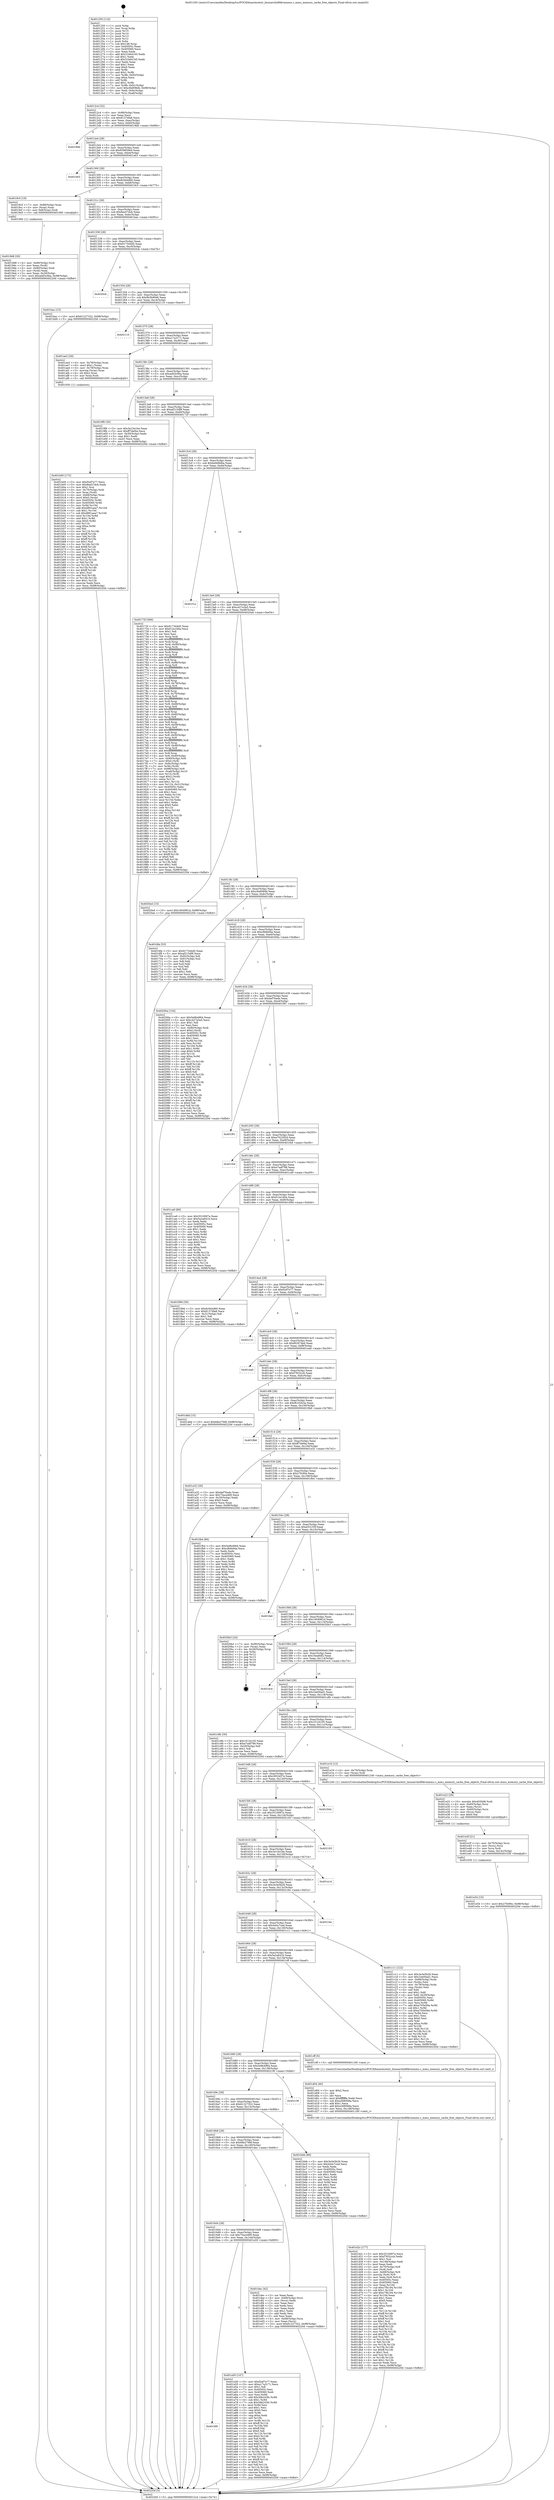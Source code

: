 digraph "0x401250" {
  label = "0x401250 (/mnt/c/Users/mathe/Desktop/tcc/POCII/binaries/extr_linuxarchx86kvmmmu.c_mmu_memory_cache_free_objects_Final-ollvm.out::main(0))"
  labelloc = "t"
  node[shape=record]

  Entry [label="",width=0.3,height=0.3,shape=circle,fillcolor=black,style=filled]
  "0x4012c4" [label="{
     0x4012c4 [32]\l
     | [instrs]\l
     &nbsp;&nbsp;0x4012c4 \<+6\>: mov -0x98(%rbp),%eax\l
     &nbsp;&nbsp;0x4012ca \<+2\>: mov %eax,%ecx\l
     &nbsp;&nbsp;0x4012cc \<+6\>: sub $0x81374fa8,%ecx\l
     &nbsp;&nbsp;0x4012d2 \<+6\>: mov %eax,-0xac(%rbp)\l
     &nbsp;&nbsp;0x4012d8 \<+6\>: mov %ecx,-0xb0(%rbp)\l
     &nbsp;&nbsp;0x4012de \<+6\>: je 00000000004018bb \<main+0x66b\>\l
  }"]
  "0x4018bb" [label="{
     0x4018bb\l
  }", style=dashed]
  "0x4012e4" [label="{
     0x4012e4 [28]\l
     | [instrs]\l
     &nbsp;&nbsp;0x4012e4 \<+5\>: jmp 00000000004012e9 \<main+0x99\>\l
     &nbsp;&nbsp;0x4012e9 \<+6\>: mov -0xac(%rbp),%eax\l
     &nbsp;&nbsp;0x4012ef \<+5\>: sub $0x839659e9,%eax\l
     &nbsp;&nbsp;0x4012f4 \<+6\>: mov %eax,-0xb4(%rbp)\l
     &nbsp;&nbsp;0x4012fa \<+6\>: je 0000000000401e63 \<main+0xc13\>\l
  }"]
  Exit [label="",width=0.3,height=0.3,shape=circle,fillcolor=black,style=filled,peripheries=2]
  "0x401e63" [label="{
     0x401e63\l
  }", style=dashed]
  "0x401300" [label="{
     0x401300 [28]\l
     | [instrs]\l
     &nbsp;&nbsp;0x401300 \<+5\>: jmp 0000000000401305 \<main+0xb5\>\l
     &nbsp;&nbsp;0x401305 \<+6\>: mov -0xac(%rbp),%eax\l
     &nbsp;&nbsp;0x40130b \<+5\>: sub $0x8c944d60,%eax\l
     &nbsp;&nbsp;0x401310 \<+6\>: mov %eax,-0xb8(%rbp)\l
     &nbsp;&nbsp;0x401316 \<+6\>: je 00000000004019c5 \<main+0x775\>\l
  }"]
  "0x401e54" [label="{
     0x401e54 [15]\l
     | [instrs]\l
     &nbsp;&nbsp;0x401e54 \<+10\>: movl $0x27fc90e,-0x98(%rbp)\l
     &nbsp;&nbsp;0x401e5e \<+5\>: jmp 000000000040220d \<main+0xfbd\>\l
  }"]
  "0x4019c5" [label="{
     0x4019c5 [19]\l
     | [instrs]\l
     &nbsp;&nbsp;0x4019c5 \<+7\>: mov -0x88(%rbp),%rax\l
     &nbsp;&nbsp;0x4019cc \<+3\>: mov (%rax),%rax\l
     &nbsp;&nbsp;0x4019cf \<+4\>: mov 0x8(%rax),%rdi\l
     &nbsp;&nbsp;0x4019d3 \<+5\>: call 0000000000401060 \<atoi@plt\>\l
     | [calls]\l
     &nbsp;&nbsp;0x401060 \{1\} (unknown)\l
  }"]
  "0x40131c" [label="{
     0x40131c [28]\l
     | [instrs]\l
     &nbsp;&nbsp;0x40131c \<+5\>: jmp 0000000000401321 \<main+0xd1\>\l
     &nbsp;&nbsp;0x401321 \<+6\>: mov -0xac(%rbp),%eax\l
     &nbsp;&nbsp;0x401327 \<+5\>: sub $0x8ea57dcb,%eax\l
     &nbsp;&nbsp;0x40132c \<+6\>: mov %eax,-0xbc(%rbp)\l
     &nbsp;&nbsp;0x401332 \<+6\>: je 0000000000401bac \<main+0x95c\>\l
  }"]
  "0x401e3f" [label="{
     0x401e3f [21]\l
     | [instrs]\l
     &nbsp;&nbsp;0x401e3f \<+4\>: mov -0x70(%rbp),%rcx\l
     &nbsp;&nbsp;0x401e43 \<+3\>: mov (%rcx),%rcx\l
     &nbsp;&nbsp;0x401e46 \<+3\>: mov %rcx,%rdi\l
     &nbsp;&nbsp;0x401e49 \<+6\>: mov %eax,-0x14c(%rbp)\l
     &nbsp;&nbsp;0x401e4f \<+5\>: call 0000000000401030 \<free@plt\>\l
     | [calls]\l
     &nbsp;&nbsp;0x401030 \{1\} (unknown)\l
  }"]
  "0x401bac" [label="{
     0x401bac [15]\l
     | [instrs]\l
     &nbsp;&nbsp;0x401bac \<+10\>: movl $0x61227322,-0x98(%rbp)\l
     &nbsp;&nbsp;0x401bb6 \<+5\>: jmp 000000000040220d \<main+0xfbd\>\l
  }"]
  "0x401338" [label="{
     0x401338 [28]\l
     | [instrs]\l
     &nbsp;&nbsp;0x401338 \<+5\>: jmp 000000000040133d \<main+0xed\>\l
     &nbsp;&nbsp;0x40133d \<+6\>: mov -0xac(%rbp),%eax\l
     &nbsp;&nbsp;0x401343 \<+5\>: sub $0x917344d5,%eax\l
     &nbsp;&nbsp;0x401348 \<+6\>: mov %eax,-0xc0(%rbp)\l
     &nbsp;&nbsp;0x40134e \<+6\>: je 00000000004020cb \<main+0xe7b\>\l
  }"]
  "0x401e22" [label="{
     0x401e22 [29]\l
     | [instrs]\l
     &nbsp;&nbsp;0x401e22 \<+10\>: movabs $0x4030d6,%rdi\l
     &nbsp;&nbsp;0x401e2c \<+4\>: mov -0x60(%rbp),%rcx\l
     &nbsp;&nbsp;0x401e30 \<+2\>: mov %eax,(%rcx)\l
     &nbsp;&nbsp;0x401e32 \<+4\>: mov -0x60(%rbp),%rcx\l
     &nbsp;&nbsp;0x401e36 \<+2\>: mov (%rcx),%esi\l
     &nbsp;&nbsp;0x401e38 \<+2\>: mov $0x0,%al\l
     &nbsp;&nbsp;0x401e3a \<+5\>: call 0000000000401040 \<printf@plt\>\l
     | [calls]\l
     &nbsp;&nbsp;0x401040 \{1\} (unknown)\l
  }"]
  "0x4020cb" [label="{
     0x4020cb\l
  }", style=dashed]
  "0x401354" [label="{
     0x401354 [28]\l
     | [instrs]\l
     &nbsp;&nbsp;0x401354 \<+5\>: jmp 0000000000401359 \<main+0x109\>\l
     &nbsp;&nbsp;0x401359 \<+6\>: mov -0xac(%rbp),%eax\l
     &nbsp;&nbsp;0x40135f \<+5\>: sub $0x9b3b90e6,%eax\l
     &nbsp;&nbsp;0x401364 \<+6\>: mov %eax,-0xc4(%rbp)\l
     &nbsp;&nbsp;0x40136a \<+6\>: je 0000000000402110 \<main+0xec0\>\l
  }"]
  "0x401d2c" [label="{
     0x401d2c [177]\l
     | [instrs]\l
     &nbsp;&nbsp;0x401d2c \<+5\>: mov $0x3510087a,%ecx\l
     &nbsp;&nbsp;0x401d31 \<+5\>: mov $0xf7832ccb,%edx\l
     &nbsp;&nbsp;0x401d36 \<+3\>: mov $0x1,%sil\l
     &nbsp;&nbsp;0x401d39 \<+6\>: mov -0x148(%rbp),%edi\l
     &nbsp;&nbsp;0x401d3f \<+3\>: imul %eax,%edi\l
     &nbsp;&nbsp;0x401d42 \<+4\>: mov -0x70(%rbp),%r8\l
     &nbsp;&nbsp;0x401d46 \<+3\>: mov (%r8),%r8\l
     &nbsp;&nbsp;0x401d49 \<+4\>: mov -0x68(%rbp),%r9\l
     &nbsp;&nbsp;0x401d4d \<+3\>: movslq (%r9),%r9\l
     &nbsp;&nbsp;0x401d50 \<+4\>: mov %edi,(%r8,%r9,4)\l
     &nbsp;&nbsp;0x401d54 \<+7\>: mov 0x40505c,%eax\l
     &nbsp;&nbsp;0x401d5b \<+7\>: mov 0x405060,%edi\l
     &nbsp;&nbsp;0x401d62 \<+3\>: mov %eax,%r10d\l
     &nbsp;&nbsp;0x401d65 \<+7\>: sub $0xc7fb194,%r10d\l
     &nbsp;&nbsp;0x401d6c \<+4\>: sub $0x1,%r10d\l
     &nbsp;&nbsp;0x401d70 \<+7\>: add $0xc7fb194,%r10d\l
     &nbsp;&nbsp;0x401d77 \<+4\>: imul %r10d,%eax\l
     &nbsp;&nbsp;0x401d7b \<+3\>: and $0x1,%eax\l
     &nbsp;&nbsp;0x401d7e \<+3\>: cmp $0x0,%eax\l
     &nbsp;&nbsp;0x401d81 \<+4\>: sete %r11b\l
     &nbsp;&nbsp;0x401d85 \<+3\>: cmp $0xa,%edi\l
     &nbsp;&nbsp;0x401d88 \<+3\>: setl %bl\l
     &nbsp;&nbsp;0x401d8b \<+3\>: mov %r11b,%r14b\l
     &nbsp;&nbsp;0x401d8e \<+4\>: xor $0xff,%r14b\l
     &nbsp;&nbsp;0x401d92 \<+3\>: mov %bl,%r15b\l
     &nbsp;&nbsp;0x401d95 \<+4\>: xor $0xff,%r15b\l
     &nbsp;&nbsp;0x401d99 \<+4\>: xor $0x1,%sil\l
     &nbsp;&nbsp;0x401d9d \<+3\>: mov %r14b,%r12b\l
     &nbsp;&nbsp;0x401da0 \<+4\>: and $0xff,%r12b\l
     &nbsp;&nbsp;0x401da4 \<+3\>: and %sil,%r11b\l
     &nbsp;&nbsp;0x401da7 \<+3\>: mov %r15b,%r13b\l
     &nbsp;&nbsp;0x401daa \<+4\>: and $0xff,%r13b\l
     &nbsp;&nbsp;0x401dae \<+3\>: and %sil,%bl\l
     &nbsp;&nbsp;0x401db1 \<+3\>: or %r11b,%r12b\l
     &nbsp;&nbsp;0x401db4 \<+3\>: or %bl,%r13b\l
     &nbsp;&nbsp;0x401db7 \<+3\>: xor %r13b,%r12b\l
     &nbsp;&nbsp;0x401dba \<+3\>: or %r15b,%r14b\l
     &nbsp;&nbsp;0x401dbd \<+4\>: xor $0xff,%r14b\l
     &nbsp;&nbsp;0x401dc1 \<+4\>: or $0x1,%sil\l
     &nbsp;&nbsp;0x401dc5 \<+3\>: and %sil,%r14b\l
     &nbsp;&nbsp;0x401dc8 \<+3\>: or %r14b,%r12b\l
     &nbsp;&nbsp;0x401dcb \<+4\>: test $0x1,%r12b\l
     &nbsp;&nbsp;0x401dcf \<+3\>: cmovne %edx,%ecx\l
     &nbsp;&nbsp;0x401dd2 \<+6\>: mov %ecx,-0x98(%rbp)\l
     &nbsp;&nbsp;0x401dd8 \<+5\>: jmp 000000000040220d \<main+0xfbd\>\l
  }"]
  "0x402110" [label="{
     0x402110\l
  }", style=dashed]
  "0x401370" [label="{
     0x401370 [28]\l
     | [instrs]\l
     &nbsp;&nbsp;0x401370 \<+5\>: jmp 0000000000401375 \<main+0x125\>\l
     &nbsp;&nbsp;0x401375 \<+6\>: mov -0xac(%rbp),%eax\l
     &nbsp;&nbsp;0x40137b \<+5\>: sub $0xa17a3171,%eax\l
     &nbsp;&nbsp;0x401380 \<+6\>: mov %eax,-0xc8(%rbp)\l
     &nbsp;&nbsp;0x401386 \<+6\>: je 0000000000401ae3 \<main+0x893\>\l
  }"]
  "0x401d04" [label="{
     0x401d04 [40]\l
     | [instrs]\l
     &nbsp;&nbsp;0x401d04 \<+5\>: mov $0x2,%ecx\l
     &nbsp;&nbsp;0x401d09 \<+1\>: cltd\l
     &nbsp;&nbsp;0x401d0a \<+2\>: idiv %ecx\l
     &nbsp;&nbsp;0x401d0c \<+6\>: imul $0xfffffffe,%edx,%ecx\l
     &nbsp;&nbsp;0x401d12 \<+6\>: sub $0xa368568a,%ecx\l
     &nbsp;&nbsp;0x401d18 \<+3\>: add $0x1,%ecx\l
     &nbsp;&nbsp;0x401d1b \<+6\>: add $0xa368568a,%ecx\l
     &nbsp;&nbsp;0x401d21 \<+6\>: mov %ecx,-0x148(%rbp)\l
     &nbsp;&nbsp;0x401d27 \<+5\>: call 0000000000401160 \<next_i\>\l
     | [calls]\l
     &nbsp;&nbsp;0x401160 \{1\} (/mnt/c/Users/mathe/Desktop/tcc/POCII/binaries/extr_linuxarchx86kvmmmu.c_mmu_memory_cache_free_objects_Final-ollvm.out::next_i)\l
  }"]
  "0x401ae3" [label="{
     0x401ae3 [29]\l
     | [instrs]\l
     &nbsp;&nbsp;0x401ae3 \<+4\>: mov -0x78(%rbp),%rax\l
     &nbsp;&nbsp;0x401ae7 \<+6\>: movl $0x1,(%rax)\l
     &nbsp;&nbsp;0x401aed \<+4\>: mov -0x78(%rbp),%rax\l
     &nbsp;&nbsp;0x401af1 \<+3\>: movslq (%rax),%rax\l
     &nbsp;&nbsp;0x401af4 \<+4\>: shl $0x2,%rax\l
     &nbsp;&nbsp;0x401af8 \<+3\>: mov %rax,%rdi\l
     &nbsp;&nbsp;0x401afb \<+5\>: call 0000000000401050 \<malloc@plt\>\l
     | [calls]\l
     &nbsp;&nbsp;0x401050 \{1\} (unknown)\l
  }"]
  "0x40138c" [label="{
     0x40138c [28]\l
     | [instrs]\l
     &nbsp;&nbsp;0x40138c \<+5\>: jmp 0000000000401391 \<main+0x141\>\l
     &nbsp;&nbsp;0x401391 \<+6\>: mov -0xac(%rbp),%eax\l
     &nbsp;&nbsp;0x401397 \<+5\>: sub $0xadd3c0ba,%eax\l
     &nbsp;&nbsp;0x40139c \<+6\>: mov %eax,-0xcc(%rbp)\l
     &nbsp;&nbsp;0x4013a2 \<+6\>: je 00000000004019f6 \<main+0x7a6\>\l
  }"]
  "0x401b00" [label="{
     0x401b00 [172]\l
     | [instrs]\l
     &nbsp;&nbsp;0x401b00 \<+5\>: mov $0xf2ef7e77,%ecx\l
     &nbsp;&nbsp;0x401b05 \<+5\>: mov $0x8ea57dcb,%edx\l
     &nbsp;&nbsp;0x401b0a \<+3\>: mov $0x1,%sil\l
     &nbsp;&nbsp;0x401b0d \<+4\>: mov -0x70(%rbp),%rdi\l
     &nbsp;&nbsp;0x401b11 \<+3\>: mov %rax,(%rdi)\l
     &nbsp;&nbsp;0x401b14 \<+4\>: mov -0x68(%rbp),%rax\l
     &nbsp;&nbsp;0x401b18 \<+6\>: movl $0x0,(%rax)\l
     &nbsp;&nbsp;0x401b1e \<+8\>: mov 0x40505c,%r8d\l
     &nbsp;&nbsp;0x401b26 \<+8\>: mov 0x405060,%r9d\l
     &nbsp;&nbsp;0x401b2e \<+3\>: mov %r8d,%r10d\l
     &nbsp;&nbsp;0x401b31 \<+7\>: add $0xd891aea7,%r10d\l
     &nbsp;&nbsp;0x401b38 \<+4\>: sub $0x1,%r10d\l
     &nbsp;&nbsp;0x401b3c \<+7\>: sub $0xd891aea7,%r10d\l
     &nbsp;&nbsp;0x401b43 \<+4\>: imul %r10d,%r8d\l
     &nbsp;&nbsp;0x401b47 \<+4\>: and $0x1,%r8d\l
     &nbsp;&nbsp;0x401b4b \<+4\>: cmp $0x0,%r8d\l
     &nbsp;&nbsp;0x401b4f \<+4\>: sete %r11b\l
     &nbsp;&nbsp;0x401b53 \<+4\>: cmp $0xa,%r9d\l
     &nbsp;&nbsp;0x401b57 \<+3\>: setl %bl\l
     &nbsp;&nbsp;0x401b5a \<+3\>: mov %r11b,%r14b\l
     &nbsp;&nbsp;0x401b5d \<+4\>: xor $0xff,%r14b\l
     &nbsp;&nbsp;0x401b61 \<+3\>: mov %bl,%r15b\l
     &nbsp;&nbsp;0x401b64 \<+4\>: xor $0xff,%r15b\l
     &nbsp;&nbsp;0x401b68 \<+4\>: xor $0x1,%sil\l
     &nbsp;&nbsp;0x401b6c \<+3\>: mov %r14b,%r12b\l
     &nbsp;&nbsp;0x401b6f \<+4\>: and $0xff,%r12b\l
     &nbsp;&nbsp;0x401b73 \<+3\>: and %sil,%r11b\l
     &nbsp;&nbsp;0x401b76 \<+3\>: mov %r15b,%r13b\l
     &nbsp;&nbsp;0x401b79 \<+4\>: and $0xff,%r13b\l
     &nbsp;&nbsp;0x401b7d \<+3\>: and %sil,%bl\l
     &nbsp;&nbsp;0x401b80 \<+3\>: or %r11b,%r12b\l
     &nbsp;&nbsp;0x401b83 \<+3\>: or %bl,%r13b\l
     &nbsp;&nbsp;0x401b86 \<+3\>: xor %r13b,%r12b\l
     &nbsp;&nbsp;0x401b89 \<+3\>: or %r15b,%r14b\l
     &nbsp;&nbsp;0x401b8c \<+4\>: xor $0xff,%r14b\l
     &nbsp;&nbsp;0x401b90 \<+4\>: or $0x1,%sil\l
     &nbsp;&nbsp;0x401b94 \<+3\>: and %sil,%r14b\l
     &nbsp;&nbsp;0x401b97 \<+3\>: or %r14b,%r12b\l
     &nbsp;&nbsp;0x401b9a \<+4\>: test $0x1,%r12b\l
     &nbsp;&nbsp;0x401b9e \<+3\>: cmovne %edx,%ecx\l
     &nbsp;&nbsp;0x401ba1 \<+6\>: mov %ecx,-0x98(%rbp)\l
     &nbsp;&nbsp;0x401ba7 \<+5\>: jmp 000000000040220d \<main+0xfbd\>\l
  }"]
  "0x4019f6" [label="{
     0x4019f6 [30]\l
     | [instrs]\l
     &nbsp;&nbsp;0x4019f6 \<+5\>: mov $0x3e15e1be,%eax\l
     &nbsp;&nbsp;0x4019fb \<+5\>: mov $0xff7def4a,%ecx\l
     &nbsp;&nbsp;0x401a00 \<+3\>: mov -0x30(%rbp),%edx\l
     &nbsp;&nbsp;0x401a03 \<+3\>: cmp $0x1,%edx\l
     &nbsp;&nbsp;0x401a06 \<+3\>: cmovl %ecx,%eax\l
     &nbsp;&nbsp;0x401a09 \<+6\>: mov %eax,-0x98(%rbp)\l
     &nbsp;&nbsp;0x401a0f \<+5\>: jmp 000000000040220d \<main+0xfbd\>\l
  }"]
  "0x4013a8" [label="{
     0x4013a8 [28]\l
     | [instrs]\l
     &nbsp;&nbsp;0x4013a8 \<+5\>: jmp 00000000004013ad \<main+0x15d\>\l
     &nbsp;&nbsp;0x4013ad \<+6\>: mov -0xac(%rbp),%eax\l
     &nbsp;&nbsp;0x4013b3 \<+5\>: sub $0xaf215df9,%eax\l
     &nbsp;&nbsp;0x4013b8 \<+6\>: mov %eax,-0xd0(%rbp)\l
     &nbsp;&nbsp;0x4013be \<+6\>: je 000000000040172f \<main+0x4df\>\l
  }"]
  "0x4016f0" [label="{
     0x4016f0\l
  }", style=dashed]
  "0x40172f" [label="{
     0x40172f [366]\l
     | [instrs]\l
     &nbsp;&nbsp;0x40172f \<+5\>: mov $0x917344d5,%eax\l
     &nbsp;&nbsp;0x401734 \<+5\>: mov $0xf12e160a,%ecx\l
     &nbsp;&nbsp;0x401739 \<+2\>: mov $0x1,%dl\l
     &nbsp;&nbsp;0x40173b \<+2\>: xor %esi,%esi\l
     &nbsp;&nbsp;0x40173d \<+3\>: mov %rsp,%rdi\l
     &nbsp;&nbsp;0x401740 \<+4\>: add $0xfffffffffffffff0,%rdi\l
     &nbsp;&nbsp;0x401744 \<+3\>: mov %rdi,%rsp\l
     &nbsp;&nbsp;0x401747 \<+7\>: mov %rdi,-0x90(%rbp)\l
     &nbsp;&nbsp;0x40174e \<+3\>: mov %rsp,%rdi\l
     &nbsp;&nbsp;0x401751 \<+4\>: add $0xfffffffffffffff0,%rdi\l
     &nbsp;&nbsp;0x401755 \<+3\>: mov %rdi,%rsp\l
     &nbsp;&nbsp;0x401758 \<+3\>: mov %rsp,%r8\l
     &nbsp;&nbsp;0x40175b \<+4\>: add $0xfffffffffffffff0,%r8\l
     &nbsp;&nbsp;0x40175f \<+3\>: mov %r8,%rsp\l
     &nbsp;&nbsp;0x401762 \<+7\>: mov %r8,-0x88(%rbp)\l
     &nbsp;&nbsp;0x401769 \<+3\>: mov %rsp,%r8\l
     &nbsp;&nbsp;0x40176c \<+4\>: add $0xfffffffffffffff0,%r8\l
     &nbsp;&nbsp;0x401770 \<+3\>: mov %r8,%rsp\l
     &nbsp;&nbsp;0x401773 \<+4\>: mov %r8,-0x80(%rbp)\l
     &nbsp;&nbsp;0x401777 \<+3\>: mov %rsp,%r8\l
     &nbsp;&nbsp;0x40177a \<+4\>: add $0xfffffffffffffff0,%r8\l
     &nbsp;&nbsp;0x40177e \<+3\>: mov %r8,%rsp\l
     &nbsp;&nbsp;0x401781 \<+4\>: mov %r8,-0x78(%rbp)\l
     &nbsp;&nbsp;0x401785 \<+3\>: mov %rsp,%r8\l
     &nbsp;&nbsp;0x401788 \<+4\>: add $0xfffffffffffffff0,%r8\l
     &nbsp;&nbsp;0x40178c \<+3\>: mov %r8,%rsp\l
     &nbsp;&nbsp;0x40178f \<+4\>: mov %r8,-0x70(%rbp)\l
     &nbsp;&nbsp;0x401793 \<+3\>: mov %rsp,%r8\l
     &nbsp;&nbsp;0x401796 \<+4\>: add $0xfffffffffffffff0,%r8\l
     &nbsp;&nbsp;0x40179a \<+3\>: mov %r8,%rsp\l
     &nbsp;&nbsp;0x40179d \<+4\>: mov %r8,-0x68(%rbp)\l
     &nbsp;&nbsp;0x4017a1 \<+3\>: mov %rsp,%r8\l
     &nbsp;&nbsp;0x4017a4 \<+4\>: add $0xfffffffffffffff0,%r8\l
     &nbsp;&nbsp;0x4017a8 \<+3\>: mov %r8,%rsp\l
     &nbsp;&nbsp;0x4017ab \<+4\>: mov %r8,-0x60(%rbp)\l
     &nbsp;&nbsp;0x4017af \<+3\>: mov %rsp,%r8\l
     &nbsp;&nbsp;0x4017b2 \<+4\>: add $0xfffffffffffffff0,%r8\l
     &nbsp;&nbsp;0x4017b6 \<+3\>: mov %r8,%rsp\l
     &nbsp;&nbsp;0x4017b9 \<+4\>: mov %r8,-0x58(%rbp)\l
     &nbsp;&nbsp;0x4017bd \<+3\>: mov %rsp,%r8\l
     &nbsp;&nbsp;0x4017c0 \<+4\>: add $0xfffffffffffffff0,%r8\l
     &nbsp;&nbsp;0x4017c4 \<+3\>: mov %r8,%rsp\l
     &nbsp;&nbsp;0x4017c7 \<+4\>: mov %r8,-0x50(%rbp)\l
     &nbsp;&nbsp;0x4017cb \<+3\>: mov %rsp,%r8\l
     &nbsp;&nbsp;0x4017ce \<+4\>: add $0xfffffffffffffff0,%r8\l
     &nbsp;&nbsp;0x4017d2 \<+3\>: mov %r8,%rsp\l
     &nbsp;&nbsp;0x4017d5 \<+4\>: mov %r8,-0x48(%rbp)\l
     &nbsp;&nbsp;0x4017d9 \<+3\>: mov %rsp,%r8\l
     &nbsp;&nbsp;0x4017dc \<+4\>: add $0xfffffffffffffff0,%r8\l
     &nbsp;&nbsp;0x4017e0 \<+3\>: mov %r8,%rsp\l
     &nbsp;&nbsp;0x4017e3 \<+4\>: mov %r8,-0x40(%rbp)\l
     &nbsp;&nbsp;0x4017e7 \<+7\>: mov -0x90(%rbp),%r8\l
     &nbsp;&nbsp;0x4017ee \<+7\>: movl $0x0,(%r8)\l
     &nbsp;&nbsp;0x4017f5 \<+7\>: mov -0x9c(%rbp),%r9d\l
     &nbsp;&nbsp;0x4017fc \<+3\>: mov %r9d,(%rdi)\l
     &nbsp;&nbsp;0x4017ff \<+7\>: mov -0x88(%rbp),%r8\l
     &nbsp;&nbsp;0x401806 \<+7\>: mov -0xa8(%rbp),%r10\l
     &nbsp;&nbsp;0x40180d \<+3\>: mov %r10,(%r8)\l
     &nbsp;&nbsp;0x401810 \<+3\>: cmpl $0x2,(%rdi)\l
     &nbsp;&nbsp;0x401813 \<+4\>: setne %r11b\l
     &nbsp;&nbsp;0x401817 \<+4\>: and $0x1,%r11b\l
     &nbsp;&nbsp;0x40181b \<+4\>: mov %r11b,-0x31(%rbp)\l
     &nbsp;&nbsp;0x40181f \<+7\>: mov 0x40505c,%ebx\l
     &nbsp;&nbsp;0x401826 \<+8\>: mov 0x405060,%r14d\l
     &nbsp;&nbsp;0x40182e \<+3\>: sub $0x1,%esi\l
     &nbsp;&nbsp;0x401831 \<+3\>: mov %ebx,%r15d\l
     &nbsp;&nbsp;0x401834 \<+3\>: add %esi,%r15d\l
     &nbsp;&nbsp;0x401837 \<+4\>: imul %r15d,%ebx\l
     &nbsp;&nbsp;0x40183b \<+3\>: and $0x1,%ebx\l
     &nbsp;&nbsp;0x40183e \<+3\>: cmp $0x0,%ebx\l
     &nbsp;&nbsp;0x401841 \<+4\>: sete %r11b\l
     &nbsp;&nbsp;0x401845 \<+4\>: cmp $0xa,%r14d\l
     &nbsp;&nbsp;0x401849 \<+4\>: setl %r12b\l
     &nbsp;&nbsp;0x40184d \<+3\>: mov %r11b,%r13b\l
     &nbsp;&nbsp;0x401850 \<+4\>: xor $0xff,%r13b\l
     &nbsp;&nbsp;0x401854 \<+3\>: mov %r12b,%sil\l
     &nbsp;&nbsp;0x401857 \<+4\>: xor $0xff,%sil\l
     &nbsp;&nbsp;0x40185b \<+3\>: xor $0x0,%dl\l
     &nbsp;&nbsp;0x40185e \<+3\>: mov %r13b,%dil\l
     &nbsp;&nbsp;0x401861 \<+4\>: and $0x0,%dil\l
     &nbsp;&nbsp;0x401865 \<+3\>: and %dl,%r11b\l
     &nbsp;&nbsp;0x401868 \<+3\>: mov %sil,%r8b\l
     &nbsp;&nbsp;0x40186b \<+4\>: and $0x0,%r8b\l
     &nbsp;&nbsp;0x40186f \<+3\>: and %dl,%r12b\l
     &nbsp;&nbsp;0x401872 \<+3\>: or %r11b,%dil\l
     &nbsp;&nbsp;0x401875 \<+3\>: or %r12b,%r8b\l
     &nbsp;&nbsp;0x401878 \<+3\>: xor %r8b,%dil\l
     &nbsp;&nbsp;0x40187b \<+3\>: or %sil,%r13b\l
     &nbsp;&nbsp;0x40187e \<+4\>: xor $0xff,%r13b\l
     &nbsp;&nbsp;0x401882 \<+3\>: or $0x0,%dl\l
     &nbsp;&nbsp;0x401885 \<+3\>: and %dl,%r13b\l
     &nbsp;&nbsp;0x401888 \<+3\>: or %r13b,%dil\l
     &nbsp;&nbsp;0x40188b \<+4\>: test $0x1,%dil\l
     &nbsp;&nbsp;0x40188f \<+3\>: cmovne %ecx,%eax\l
     &nbsp;&nbsp;0x401892 \<+6\>: mov %eax,-0x98(%rbp)\l
     &nbsp;&nbsp;0x401898 \<+5\>: jmp 000000000040220d \<main+0xfbd\>\l
  }"]
  "0x4013c4" [label="{
     0x4013c4 [28]\l
     | [instrs]\l
     &nbsp;&nbsp;0x4013c4 \<+5\>: jmp 00000000004013c9 \<main+0x179\>\l
     &nbsp;&nbsp;0x4013c9 \<+6\>: mov -0xac(%rbp),%eax\l
     &nbsp;&nbsp;0x4013cf \<+5\>: sub $0xbe9d8dba,%eax\l
     &nbsp;&nbsp;0x4013d4 \<+6\>: mov %eax,-0xd4(%rbp)\l
     &nbsp;&nbsp;0x4013da \<+6\>: je 0000000000401f1a \<main+0xcca\>\l
  }"]
  "0x401a50" [label="{
     0x401a50 [147]\l
     | [instrs]\l
     &nbsp;&nbsp;0x401a50 \<+5\>: mov $0xf2ef7e77,%eax\l
     &nbsp;&nbsp;0x401a55 \<+5\>: mov $0xa17a3171,%ecx\l
     &nbsp;&nbsp;0x401a5a \<+2\>: mov $0x1,%dl\l
     &nbsp;&nbsp;0x401a5c \<+7\>: mov 0x40505c,%esi\l
     &nbsp;&nbsp;0x401a63 \<+7\>: mov 0x405060,%edi\l
     &nbsp;&nbsp;0x401a6a \<+3\>: mov %esi,%r8d\l
     &nbsp;&nbsp;0x401a6d \<+7\>: add $0x3db243fc,%r8d\l
     &nbsp;&nbsp;0x401a74 \<+4\>: sub $0x1,%r8d\l
     &nbsp;&nbsp;0x401a78 \<+7\>: sub $0x3db243fc,%r8d\l
     &nbsp;&nbsp;0x401a7f \<+4\>: imul %r8d,%esi\l
     &nbsp;&nbsp;0x401a83 \<+3\>: and $0x1,%esi\l
     &nbsp;&nbsp;0x401a86 \<+3\>: cmp $0x0,%esi\l
     &nbsp;&nbsp;0x401a89 \<+4\>: sete %r9b\l
     &nbsp;&nbsp;0x401a8d \<+3\>: cmp $0xa,%edi\l
     &nbsp;&nbsp;0x401a90 \<+4\>: setl %r10b\l
     &nbsp;&nbsp;0x401a94 \<+3\>: mov %r9b,%r11b\l
     &nbsp;&nbsp;0x401a97 \<+4\>: xor $0xff,%r11b\l
     &nbsp;&nbsp;0x401a9b \<+3\>: mov %r10b,%bl\l
     &nbsp;&nbsp;0x401a9e \<+3\>: xor $0xff,%bl\l
     &nbsp;&nbsp;0x401aa1 \<+3\>: xor $0x0,%dl\l
     &nbsp;&nbsp;0x401aa4 \<+3\>: mov %r11b,%r14b\l
     &nbsp;&nbsp;0x401aa7 \<+4\>: and $0x0,%r14b\l
     &nbsp;&nbsp;0x401aab \<+3\>: and %dl,%r9b\l
     &nbsp;&nbsp;0x401aae \<+3\>: mov %bl,%r15b\l
     &nbsp;&nbsp;0x401ab1 \<+4\>: and $0x0,%r15b\l
     &nbsp;&nbsp;0x401ab5 \<+3\>: and %dl,%r10b\l
     &nbsp;&nbsp;0x401ab8 \<+3\>: or %r9b,%r14b\l
     &nbsp;&nbsp;0x401abb \<+3\>: or %r10b,%r15b\l
     &nbsp;&nbsp;0x401abe \<+3\>: xor %r15b,%r14b\l
     &nbsp;&nbsp;0x401ac1 \<+3\>: or %bl,%r11b\l
     &nbsp;&nbsp;0x401ac4 \<+4\>: xor $0xff,%r11b\l
     &nbsp;&nbsp;0x401ac8 \<+3\>: or $0x0,%dl\l
     &nbsp;&nbsp;0x401acb \<+3\>: and %dl,%r11b\l
     &nbsp;&nbsp;0x401ace \<+3\>: or %r11b,%r14b\l
     &nbsp;&nbsp;0x401ad1 \<+4\>: test $0x1,%r14b\l
     &nbsp;&nbsp;0x401ad5 \<+3\>: cmovne %ecx,%eax\l
     &nbsp;&nbsp;0x401ad8 \<+6\>: mov %eax,-0x98(%rbp)\l
     &nbsp;&nbsp;0x401ade \<+5\>: jmp 000000000040220d \<main+0xfbd\>\l
  }"]
  "0x401f1a" [label="{
     0x401f1a\l
  }", style=dashed]
  "0x4013e0" [label="{
     0x4013e0 [28]\l
     | [instrs]\l
     &nbsp;&nbsp;0x4013e0 \<+5\>: jmp 00000000004013e5 \<main+0x195\>\l
     &nbsp;&nbsp;0x4013e5 \<+6\>: mov -0xac(%rbp),%eax\l
     &nbsp;&nbsp;0x4013eb \<+5\>: sub $0xc427a3a5,%eax\l
     &nbsp;&nbsp;0x4013f0 \<+6\>: mov %eax,-0xd8(%rbp)\l
     &nbsp;&nbsp;0x4013f6 \<+6\>: je 00000000004020a4 \<main+0xe54\>\l
  }"]
  "0x4016d4" [label="{
     0x4016d4 [28]\l
     | [instrs]\l
     &nbsp;&nbsp;0x4016d4 \<+5\>: jmp 00000000004016d9 \<main+0x489\>\l
     &nbsp;&nbsp;0x4016d9 \<+6\>: mov -0xac(%rbp),%eax\l
     &nbsp;&nbsp;0x4016df \<+5\>: sub $0x75ace469,%eax\l
     &nbsp;&nbsp;0x4016e4 \<+6\>: mov %eax,-0x144(%rbp)\l
     &nbsp;&nbsp;0x4016ea \<+6\>: je 0000000000401a50 \<main+0x800\>\l
  }"]
  "0x4020a4" [label="{
     0x4020a4 [15]\l
     | [instrs]\l
     &nbsp;&nbsp;0x4020a4 \<+10\>: movl $0x1604981d,-0x98(%rbp)\l
     &nbsp;&nbsp;0x4020ae \<+5\>: jmp 000000000040220d \<main+0xfbd\>\l
  }"]
  "0x4013fc" [label="{
     0x4013fc [28]\l
     | [instrs]\l
     &nbsp;&nbsp;0x4013fc \<+5\>: jmp 0000000000401401 \<main+0x1b1\>\l
     &nbsp;&nbsp;0x401401 \<+6\>: mov -0xac(%rbp),%eax\l
     &nbsp;&nbsp;0x401407 \<+5\>: sub $0xc9a908db,%eax\l
     &nbsp;&nbsp;0x40140c \<+6\>: mov %eax,-0xdc(%rbp)\l
     &nbsp;&nbsp;0x401412 \<+6\>: je 00000000004016fa \<main+0x4aa\>\l
  }"]
  "0x401dec" [label="{
     0x401dec [42]\l
     | [instrs]\l
     &nbsp;&nbsp;0x401dec \<+2\>: xor %eax,%eax\l
     &nbsp;&nbsp;0x401dee \<+4\>: mov -0x68(%rbp),%rcx\l
     &nbsp;&nbsp;0x401df2 \<+2\>: mov (%rcx),%edx\l
     &nbsp;&nbsp;0x401df4 \<+2\>: mov %eax,%esi\l
     &nbsp;&nbsp;0x401df6 \<+2\>: sub %edx,%esi\l
     &nbsp;&nbsp;0x401df8 \<+2\>: mov %eax,%edx\l
     &nbsp;&nbsp;0x401dfa \<+3\>: sub $0x1,%edx\l
     &nbsp;&nbsp;0x401dfd \<+2\>: add %edx,%esi\l
     &nbsp;&nbsp;0x401dff \<+2\>: sub %esi,%eax\l
     &nbsp;&nbsp;0x401e01 \<+4\>: mov -0x68(%rbp),%rcx\l
     &nbsp;&nbsp;0x401e05 \<+2\>: mov %eax,(%rcx)\l
     &nbsp;&nbsp;0x401e07 \<+10\>: movl $0x61227322,-0x98(%rbp)\l
     &nbsp;&nbsp;0x401e11 \<+5\>: jmp 000000000040220d \<main+0xfbd\>\l
  }"]
  "0x4016fa" [label="{
     0x4016fa [53]\l
     | [instrs]\l
     &nbsp;&nbsp;0x4016fa \<+5\>: mov $0x917344d5,%eax\l
     &nbsp;&nbsp;0x4016ff \<+5\>: mov $0xaf215df9,%ecx\l
     &nbsp;&nbsp;0x401704 \<+6\>: mov -0x92(%rbp),%dl\l
     &nbsp;&nbsp;0x40170a \<+7\>: mov -0x91(%rbp),%sil\l
     &nbsp;&nbsp;0x401711 \<+3\>: mov %dl,%dil\l
     &nbsp;&nbsp;0x401714 \<+3\>: and %sil,%dil\l
     &nbsp;&nbsp;0x401717 \<+3\>: xor %sil,%dl\l
     &nbsp;&nbsp;0x40171a \<+3\>: or %dl,%dil\l
     &nbsp;&nbsp;0x40171d \<+4\>: test $0x1,%dil\l
     &nbsp;&nbsp;0x401721 \<+3\>: cmovne %ecx,%eax\l
     &nbsp;&nbsp;0x401724 \<+6\>: mov %eax,-0x98(%rbp)\l
     &nbsp;&nbsp;0x40172a \<+5\>: jmp 000000000040220d \<main+0xfbd\>\l
  }"]
  "0x401418" [label="{
     0x401418 [28]\l
     | [instrs]\l
     &nbsp;&nbsp;0x401418 \<+5\>: jmp 000000000040141d \<main+0x1cd\>\l
     &nbsp;&nbsp;0x40141d \<+6\>: mov -0xac(%rbp),%eax\l
     &nbsp;&nbsp;0x401423 \<+5\>: sub $0xcfb9e94a,%eax\l
     &nbsp;&nbsp;0x401428 \<+6\>: mov %eax,-0xe0(%rbp)\l
     &nbsp;&nbsp;0x40142e \<+6\>: je 000000000040200a \<main+0xdba\>\l
  }"]
  "0x40220d" [label="{
     0x40220d [5]\l
     | [instrs]\l
     &nbsp;&nbsp;0x40220d \<+5\>: jmp 00000000004012c4 \<main+0x74\>\l
  }"]
  "0x401250" [label="{
     0x401250 [116]\l
     | [instrs]\l
     &nbsp;&nbsp;0x401250 \<+1\>: push %rbp\l
     &nbsp;&nbsp;0x401251 \<+3\>: mov %rsp,%rbp\l
     &nbsp;&nbsp;0x401254 \<+2\>: push %r15\l
     &nbsp;&nbsp;0x401256 \<+2\>: push %r14\l
     &nbsp;&nbsp;0x401258 \<+2\>: push %r13\l
     &nbsp;&nbsp;0x40125a \<+2\>: push %r12\l
     &nbsp;&nbsp;0x40125c \<+1\>: push %rbx\l
     &nbsp;&nbsp;0x40125d \<+7\>: sub $0x148,%rsp\l
     &nbsp;&nbsp;0x401264 \<+7\>: mov 0x40505c,%eax\l
     &nbsp;&nbsp;0x40126b \<+7\>: mov 0x405060,%ecx\l
     &nbsp;&nbsp;0x401272 \<+2\>: mov %eax,%edx\l
     &nbsp;&nbsp;0x401274 \<+6\>: add $0x31b64165,%edx\l
     &nbsp;&nbsp;0x40127a \<+3\>: sub $0x1,%edx\l
     &nbsp;&nbsp;0x40127d \<+6\>: sub $0x31b64165,%edx\l
     &nbsp;&nbsp;0x401283 \<+3\>: imul %edx,%eax\l
     &nbsp;&nbsp;0x401286 \<+3\>: and $0x1,%eax\l
     &nbsp;&nbsp;0x401289 \<+3\>: cmp $0x0,%eax\l
     &nbsp;&nbsp;0x40128c \<+4\>: sete %r8b\l
     &nbsp;&nbsp;0x401290 \<+4\>: and $0x1,%r8b\l
     &nbsp;&nbsp;0x401294 \<+7\>: mov %r8b,-0x92(%rbp)\l
     &nbsp;&nbsp;0x40129b \<+3\>: cmp $0xa,%ecx\l
     &nbsp;&nbsp;0x40129e \<+4\>: setl %r8b\l
     &nbsp;&nbsp;0x4012a2 \<+4\>: and $0x1,%r8b\l
     &nbsp;&nbsp;0x4012a6 \<+7\>: mov %r8b,-0x91(%rbp)\l
     &nbsp;&nbsp;0x4012ad \<+10\>: movl $0xc9a908db,-0x98(%rbp)\l
     &nbsp;&nbsp;0x4012b7 \<+6\>: mov %edi,-0x9c(%rbp)\l
     &nbsp;&nbsp;0x4012bd \<+7\>: mov %rsi,-0xa8(%rbp)\l
  }"]
  "0x4016b8" [label="{
     0x4016b8 [28]\l
     | [instrs]\l
     &nbsp;&nbsp;0x4016b8 \<+5\>: jmp 00000000004016bd \<main+0x46d\>\l
     &nbsp;&nbsp;0x4016bd \<+6\>: mov -0xac(%rbp),%eax\l
     &nbsp;&nbsp;0x4016c3 \<+5\>: sub $0x68e2766f,%eax\l
     &nbsp;&nbsp;0x4016c8 \<+6\>: mov %eax,-0x140(%rbp)\l
     &nbsp;&nbsp;0x4016ce \<+6\>: je 0000000000401dec \<main+0xb9c\>\l
  }"]
  "0x401bbb" [label="{
     0x401bbb [86]\l
     | [instrs]\l
     &nbsp;&nbsp;0x401bbb \<+5\>: mov $0x3e3e5b26,%eax\l
     &nbsp;&nbsp;0x401bc0 \<+5\>: mov $0x444c7ced,%ecx\l
     &nbsp;&nbsp;0x401bc5 \<+2\>: xor %edx,%edx\l
     &nbsp;&nbsp;0x401bc7 \<+7\>: mov 0x40505c,%esi\l
     &nbsp;&nbsp;0x401bce \<+7\>: mov 0x405060,%edi\l
     &nbsp;&nbsp;0x401bd5 \<+3\>: sub $0x1,%edx\l
     &nbsp;&nbsp;0x401bd8 \<+3\>: mov %esi,%r8d\l
     &nbsp;&nbsp;0x401bdb \<+3\>: add %edx,%r8d\l
     &nbsp;&nbsp;0x401bde \<+4\>: imul %r8d,%esi\l
     &nbsp;&nbsp;0x401be2 \<+3\>: and $0x1,%esi\l
     &nbsp;&nbsp;0x401be5 \<+3\>: cmp $0x0,%esi\l
     &nbsp;&nbsp;0x401be8 \<+4\>: sete %r9b\l
     &nbsp;&nbsp;0x401bec \<+3\>: cmp $0xa,%edi\l
     &nbsp;&nbsp;0x401bef \<+4\>: setl %r10b\l
     &nbsp;&nbsp;0x401bf3 \<+3\>: mov %r9b,%r11b\l
     &nbsp;&nbsp;0x401bf6 \<+3\>: and %r10b,%r11b\l
     &nbsp;&nbsp;0x401bf9 \<+3\>: xor %r10b,%r9b\l
     &nbsp;&nbsp;0x401bfc \<+3\>: or %r9b,%r11b\l
     &nbsp;&nbsp;0x401bff \<+4\>: test $0x1,%r11b\l
     &nbsp;&nbsp;0x401c03 \<+3\>: cmovne %ecx,%eax\l
     &nbsp;&nbsp;0x401c06 \<+6\>: mov %eax,-0x98(%rbp)\l
     &nbsp;&nbsp;0x401c0c \<+5\>: jmp 000000000040220d \<main+0xfbd\>\l
  }"]
  "0x40200a" [label="{
     0x40200a [154]\l
     | [instrs]\l
     &nbsp;&nbsp;0x40200a \<+5\>: mov $0x5e9b4964,%eax\l
     &nbsp;&nbsp;0x40200f \<+5\>: mov $0xc427a3a5,%ecx\l
     &nbsp;&nbsp;0x402014 \<+2\>: mov $0x1,%dl\l
     &nbsp;&nbsp;0x402016 \<+2\>: xor %esi,%esi\l
     &nbsp;&nbsp;0x402018 \<+7\>: mov -0x90(%rbp),%rdi\l
     &nbsp;&nbsp;0x40201f \<+6\>: movl $0x0,(%rdi)\l
     &nbsp;&nbsp;0x402025 \<+8\>: mov 0x40505c,%r8d\l
     &nbsp;&nbsp;0x40202d \<+8\>: mov 0x405060,%r9d\l
     &nbsp;&nbsp;0x402035 \<+3\>: sub $0x1,%esi\l
     &nbsp;&nbsp;0x402038 \<+3\>: mov %r8d,%r10d\l
     &nbsp;&nbsp;0x40203b \<+3\>: add %esi,%r10d\l
     &nbsp;&nbsp;0x40203e \<+4\>: imul %r10d,%r8d\l
     &nbsp;&nbsp;0x402042 \<+4\>: and $0x1,%r8d\l
     &nbsp;&nbsp;0x402046 \<+4\>: cmp $0x0,%r8d\l
     &nbsp;&nbsp;0x40204a \<+4\>: sete %r11b\l
     &nbsp;&nbsp;0x40204e \<+4\>: cmp $0xa,%r9d\l
     &nbsp;&nbsp;0x402052 \<+3\>: setl %bl\l
     &nbsp;&nbsp;0x402055 \<+3\>: mov %r11b,%r14b\l
     &nbsp;&nbsp;0x402058 \<+4\>: xor $0xff,%r14b\l
     &nbsp;&nbsp;0x40205c \<+3\>: mov %bl,%r15b\l
     &nbsp;&nbsp;0x40205f \<+4\>: xor $0xff,%r15b\l
     &nbsp;&nbsp;0x402063 \<+3\>: xor $0x0,%dl\l
     &nbsp;&nbsp;0x402066 \<+3\>: mov %r14b,%r12b\l
     &nbsp;&nbsp;0x402069 \<+4\>: and $0x0,%r12b\l
     &nbsp;&nbsp;0x40206d \<+3\>: and %dl,%r11b\l
     &nbsp;&nbsp;0x402070 \<+3\>: mov %r15b,%r13b\l
     &nbsp;&nbsp;0x402073 \<+4\>: and $0x0,%r13b\l
     &nbsp;&nbsp;0x402077 \<+2\>: and %dl,%bl\l
     &nbsp;&nbsp;0x402079 \<+3\>: or %r11b,%r12b\l
     &nbsp;&nbsp;0x40207c \<+3\>: or %bl,%r13b\l
     &nbsp;&nbsp;0x40207f \<+3\>: xor %r13b,%r12b\l
     &nbsp;&nbsp;0x402082 \<+3\>: or %r15b,%r14b\l
     &nbsp;&nbsp;0x402085 \<+4\>: xor $0xff,%r14b\l
     &nbsp;&nbsp;0x402089 \<+3\>: or $0x0,%dl\l
     &nbsp;&nbsp;0x40208c \<+3\>: and %dl,%r14b\l
     &nbsp;&nbsp;0x40208f \<+3\>: or %r14b,%r12b\l
     &nbsp;&nbsp;0x402092 \<+4\>: test $0x1,%r12b\l
     &nbsp;&nbsp;0x402096 \<+3\>: cmovne %ecx,%eax\l
     &nbsp;&nbsp;0x402099 \<+6\>: mov %eax,-0x98(%rbp)\l
     &nbsp;&nbsp;0x40209f \<+5\>: jmp 000000000040220d \<main+0xfbd\>\l
  }"]
  "0x401434" [label="{
     0x401434 [28]\l
     | [instrs]\l
     &nbsp;&nbsp;0x401434 \<+5\>: jmp 0000000000401439 \<main+0x1e9\>\l
     &nbsp;&nbsp;0x401439 \<+6\>: mov -0xac(%rbp),%eax\l
     &nbsp;&nbsp;0x40143f \<+5\>: sub $0xdef76ade,%eax\l
     &nbsp;&nbsp;0x401444 \<+6\>: mov %eax,-0xe4(%rbp)\l
     &nbsp;&nbsp;0x40144a \<+6\>: je 0000000000401f91 \<main+0xd41\>\l
  }"]
  "0x40169c" [label="{
     0x40169c [28]\l
     | [instrs]\l
     &nbsp;&nbsp;0x40169c \<+5\>: jmp 00000000004016a1 \<main+0x451\>\l
     &nbsp;&nbsp;0x4016a1 \<+6\>: mov -0xac(%rbp),%eax\l
     &nbsp;&nbsp;0x4016a7 \<+5\>: sub $0x61227322,%eax\l
     &nbsp;&nbsp;0x4016ac \<+6\>: mov %eax,-0x13c(%rbp)\l
     &nbsp;&nbsp;0x4016b2 \<+6\>: je 0000000000401bbb \<main+0x96b\>\l
  }"]
  "0x401f91" [label="{
     0x401f91\l
  }", style=dashed]
  "0x401450" [label="{
     0x401450 [28]\l
     | [instrs]\l
     &nbsp;&nbsp;0x401450 \<+5\>: jmp 0000000000401455 \<main+0x205\>\l
     &nbsp;&nbsp;0x401455 \<+6\>: mov -0xac(%rbp),%eax\l
     &nbsp;&nbsp;0x40145b \<+5\>: sub $0xe702292d,%eax\l
     &nbsp;&nbsp;0x401460 \<+6\>: mov %eax,-0xe8(%rbp)\l
     &nbsp;&nbsp;0x401466 \<+6\>: je 0000000000401f44 \<main+0xcf4\>\l
  }"]
  "0x4021f6" [label="{
     0x4021f6\l
  }", style=dashed]
  "0x401f44" [label="{
     0x401f44\l
  }", style=dashed]
  "0x40146c" [label="{
     0x40146c [28]\l
     | [instrs]\l
     &nbsp;&nbsp;0x40146c \<+5\>: jmp 0000000000401471 \<main+0x221\>\l
     &nbsp;&nbsp;0x401471 \<+6\>: mov -0xac(%rbp),%eax\l
     &nbsp;&nbsp;0x401477 \<+5\>: sub $0xe7adf789,%eax\l
     &nbsp;&nbsp;0x40147c \<+6\>: mov %eax,-0xec(%rbp)\l
     &nbsp;&nbsp;0x401482 \<+6\>: je 0000000000401ca9 \<main+0xa59\>\l
  }"]
  "0x401680" [label="{
     0x401680 [28]\l
     | [instrs]\l
     &nbsp;&nbsp;0x401680 \<+5\>: jmp 0000000000401685 \<main+0x435\>\l
     &nbsp;&nbsp;0x401685 \<+6\>: mov -0xac(%rbp),%eax\l
     &nbsp;&nbsp;0x40168b \<+5\>: sub $0x5e9b4964,%eax\l
     &nbsp;&nbsp;0x401690 \<+6\>: mov %eax,-0x138(%rbp)\l
     &nbsp;&nbsp;0x401696 \<+6\>: je 00000000004021f6 \<main+0xfa6\>\l
  }"]
  "0x401ca9" [label="{
     0x401ca9 [86]\l
     | [instrs]\l
     &nbsp;&nbsp;0x401ca9 \<+5\>: mov $0x3510087a,%eax\l
     &nbsp;&nbsp;0x401cae \<+5\>: mov $0x5a2a641b,%ecx\l
     &nbsp;&nbsp;0x401cb3 \<+2\>: xor %edx,%edx\l
     &nbsp;&nbsp;0x401cb5 \<+7\>: mov 0x40505c,%esi\l
     &nbsp;&nbsp;0x401cbc \<+7\>: mov 0x405060,%edi\l
     &nbsp;&nbsp;0x401cc3 \<+3\>: sub $0x1,%edx\l
     &nbsp;&nbsp;0x401cc6 \<+3\>: mov %esi,%r8d\l
     &nbsp;&nbsp;0x401cc9 \<+3\>: add %edx,%r8d\l
     &nbsp;&nbsp;0x401ccc \<+4\>: imul %r8d,%esi\l
     &nbsp;&nbsp;0x401cd0 \<+3\>: and $0x1,%esi\l
     &nbsp;&nbsp;0x401cd3 \<+3\>: cmp $0x0,%esi\l
     &nbsp;&nbsp;0x401cd6 \<+4\>: sete %r9b\l
     &nbsp;&nbsp;0x401cda \<+3\>: cmp $0xa,%edi\l
     &nbsp;&nbsp;0x401cdd \<+4\>: setl %r10b\l
     &nbsp;&nbsp;0x401ce1 \<+3\>: mov %r9b,%r11b\l
     &nbsp;&nbsp;0x401ce4 \<+3\>: and %r10b,%r11b\l
     &nbsp;&nbsp;0x401ce7 \<+3\>: xor %r10b,%r9b\l
     &nbsp;&nbsp;0x401cea \<+3\>: or %r9b,%r11b\l
     &nbsp;&nbsp;0x401ced \<+4\>: test $0x1,%r11b\l
     &nbsp;&nbsp;0x401cf1 \<+3\>: cmovne %ecx,%eax\l
     &nbsp;&nbsp;0x401cf4 \<+6\>: mov %eax,-0x98(%rbp)\l
     &nbsp;&nbsp;0x401cfa \<+5\>: jmp 000000000040220d \<main+0xfbd\>\l
  }"]
  "0x401488" [label="{
     0x401488 [28]\l
     | [instrs]\l
     &nbsp;&nbsp;0x401488 \<+5\>: jmp 000000000040148d \<main+0x23d\>\l
     &nbsp;&nbsp;0x40148d \<+6\>: mov -0xac(%rbp),%eax\l
     &nbsp;&nbsp;0x401493 \<+5\>: sub $0xf12e160a,%eax\l
     &nbsp;&nbsp;0x401498 \<+6\>: mov %eax,-0xf0(%rbp)\l
     &nbsp;&nbsp;0x40149e \<+6\>: je 000000000040189d \<main+0x64d\>\l
  }"]
  "0x401cff" [label="{
     0x401cff [5]\l
     | [instrs]\l
     &nbsp;&nbsp;0x401cff \<+5\>: call 0000000000401160 \<next_i\>\l
     | [calls]\l
     &nbsp;&nbsp;0x401160 \{1\} (/mnt/c/Users/mathe/Desktop/tcc/POCII/binaries/extr_linuxarchx86kvmmmu.c_mmu_memory_cache_free_objects_Final-ollvm.out::next_i)\l
  }"]
  "0x40189d" [label="{
     0x40189d [30]\l
     | [instrs]\l
     &nbsp;&nbsp;0x40189d \<+5\>: mov $0x8c944d60,%eax\l
     &nbsp;&nbsp;0x4018a2 \<+5\>: mov $0x81374fa8,%ecx\l
     &nbsp;&nbsp;0x4018a7 \<+3\>: mov -0x31(%rbp),%dl\l
     &nbsp;&nbsp;0x4018aa \<+3\>: test $0x1,%dl\l
     &nbsp;&nbsp;0x4018ad \<+3\>: cmovne %ecx,%eax\l
     &nbsp;&nbsp;0x4018b0 \<+6\>: mov %eax,-0x98(%rbp)\l
     &nbsp;&nbsp;0x4018b6 \<+5\>: jmp 000000000040220d \<main+0xfbd\>\l
  }"]
  "0x4014a4" [label="{
     0x4014a4 [28]\l
     | [instrs]\l
     &nbsp;&nbsp;0x4014a4 \<+5\>: jmp 00000000004014a9 \<main+0x259\>\l
     &nbsp;&nbsp;0x4014a9 \<+6\>: mov -0xac(%rbp),%eax\l
     &nbsp;&nbsp;0x4014af \<+5\>: sub $0xf2ef7e77,%eax\l
     &nbsp;&nbsp;0x4014b4 \<+6\>: mov %eax,-0xf4(%rbp)\l
     &nbsp;&nbsp;0x4014ba \<+6\>: je 0000000000402131 \<main+0xee1\>\l
  }"]
  "0x4019d8" [label="{
     0x4019d8 [30]\l
     | [instrs]\l
     &nbsp;&nbsp;0x4019d8 \<+4\>: mov -0x80(%rbp),%rdi\l
     &nbsp;&nbsp;0x4019dc \<+2\>: mov %eax,(%rdi)\l
     &nbsp;&nbsp;0x4019de \<+4\>: mov -0x80(%rbp),%rdi\l
     &nbsp;&nbsp;0x4019e2 \<+2\>: mov (%rdi),%eax\l
     &nbsp;&nbsp;0x4019e4 \<+3\>: mov %eax,-0x30(%rbp)\l
     &nbsp;&nbsp;0x4019e7 \<+10\>: movl $0xadd3c0ba,-0x98(%rbp)\l
     &nbsp;&nbsp;0x4019f1 \<+5\>: jmp 000000000040220d \<main+0xfbd\>\l
  }"]
  "0x401664" [label="{
     0x401664 [28]\l
     | [instrs]\l
     &nbsp;&nbsp;0x401664 \<+5\>: jmp 0000000000401669 \<main+0x419\>\l
     &nbsp;&nbsp;0x401669 \<+6\>: mov -0xac(%rbp),%eax\l
     &nbsp;&nbsp;0x40166f \<+5\>: sub $0x5a2a641b,%eax\l
     &nbsp;&nbsp;0x401674 \<+6\>: mov %eax,-0x134(%rbp)\l
     &nbsp;&nbsp;0x40167a \<+6\>: je 0000000000401cff \<main+0xaaf\>\l
  }"]
  "0x402131" [label="{
     0x402131\l
  }", style=dashed]
  "0x4014c0" [label="{
     0x4014c0 [28]\l
     | [instrs]\l
     &nbsp;&nbsp;0x4014c0 \<+5\>: jmp 00000000004014c5 \<main+0x275\>\l
     &nbsp;&nbsp;0x4014c5 \<+6\>: mov -0xac(%rbp),%eax\l
     &nbsp;&nbsp;0x4014cb \<+5\>: sub $0xf62974ed,%eax\l
     &nbsp;&nbsp;0x4014d0 \<+6\>: mov %eax,-0xf8(%rbp)\l
     &nbsp;&nbsp;0x4014d6 \<+6\>: je 0000000000401ea0 \<main+0xc50\>\l
  }"]
  "0x401c11" [label="{
     0x401c11 [122]\l
     | [instrs]\l
     &nbsp;&nbsp;0x401c11 \<+5\>: mov $0x3e3e5b26,%eax\l
     &nbsp;&nbsp;0x401c16 \<+5\>: mov $0x1be00ad1,%ecx\l
     &nbsp;&nbsp;0x401c1b \<+4\>: mov -0x68(%rbp),%rdx\l
     &nbsp;&nbsp;0x401c1f \<+2\>: mov (%rdx),%esi\l
     &nbsp;&nbsp;0x401c21 \<+4\>: mov -0x78(%rbp),%rdx\l
     &nbsp;&nbsp;0x401c25 \<+2\>: cmp (%rdx),%esi\l
     &nbsp;&nbsp;0x401c27 \<+4\>: setl %dil\l
     &nbsp;&nbsp;0x401c2b \<+4\>: and $0x1,%dil\l
     &nbsp;&nbsp;0x401c2f \<+4\>: mov %dil,-0x29(%rbp)\l
     &nbsp;&nbsp;0x401c33 \<+7\>: mov 0x40505c,%esi\l
     &nbsp;&nbsp;0x401c3a \<+8\>: mov 0x405060,%r8d\l
     &nbsp;&nbsp;0x401c42 \<+3\>: mov %esi,%r9d\l
     &nbsp;&nbsp;0x401c45 \<+7\>: add $0xa705e56e,%r9d\l
     &nbsp;&nbsp;0x401c4c \<+4\>: sub $0x1,%r9d\l
     &nbsp;&nbsp;0x401c50 \<+7\>: sub $0xa705e56e,%r9d\l
     &nbsp;&nbsp;0x401c57 \<+4\>: imul %r9d,%esi\l
     &nbsp;&nbsp;0x401c5b \<+3\>: and $0x1,%esi\l
     &nbsp;&nbsp;0x401c5e \<+3\>: cmp $0x0,%esi\l
     &nbsp;&nbsp;0x401c61 \<+4\>: sete %dil\l
     &nbsp;&nbsp;0x401c65 \<+4\>: cmp $0xa,%r8d\l
     &nbsp;&nbsp;0x401c69 \<+4\>: setl %r10b\l
     &nbsp;&nbsp;0x401c6d \<+3\>: mov %dil,%r11b\l
     &nbsp;&nbsp;0x401c70 \<+3\>: and %r10b,%r11b\l
     &nbsp;&nbsp;0x401c73 \<+3\>: xor %r10b,%dil\l
     &nbsp;&nbsp;0x401c76 \<+3\>: or %dil,%r11b\l
     &nbsp;&nbsp;0x401c79 \<+4\>: test $0x1,%r11b\l
     &nbsp;&nbsp;0x401c7d \<+3\>: cmovne %ecx,%eax\l
     &nbsp;&nbsp;0x401c80 \<+6\>: mov %eax,-0x98(%rbp)\l
     &nbsp;&nbsp;0x401c86 \<+5\>: jmp 000000000040220d \<main+0xfbd\>\l
  }"]
  "0x401ea0" [label="{
     0x401ea0\l
  }", style=dashed]
  "0x4014dc" [label="{
     0x4014dc [28]\l
     | [instrs]\l
     &nbsp;&nbsp;0x4014dc \<+5\>: jmp 00000000004014e1 \<main+0x291\>\l
     &nbsp;&nbsp;0x4014e1 \<+6\>: mov -0xac(%rbp),%eax\l
     &nbsp;&nbsp;0x4014e7 \<+5\>: sub $0xf7832ccb,%eax\l
     &nbsp;&nbsp;0x4014ec \<+6\>: mov %eax,-0xfc(%rbp)\l
     &nbsp;&nbsp;0x4014f2 \<+6\>: je 0000000000401ddd \<main+0xb8d\>\l
  }"]
  "0x401648" [label="{
     0x401648 [28]\l
     | [instrs]\l
     &nbsp;&nbsp;0x401648 \<+5\>: jmp 000000000040164d \<main+0x3fd\>\l
     &nbsp;&nbsp;0x40164d \<+6\>: mov -0xac(%rbp),%eax\l
     &nbsp;&nbsp;0x401653 \<+5\>: sub $0x444c7ced,%eax\l
     &nbsp;&nbsp;0x401658 \<+6\>: mov %eax,-0x130(%rbp)\l
     &nbsp;&nbsp;0x40165e \<+6\>: je 0000000000401c11 \<main+0x9c1\>\l
  }"]
  "0x401ddd" [label="{
     0x401ddd [15]\l
     | [instrs]\l
     &nbsp;&nbsp;0x401ddd \<+10\>: movl $0x68e2766f,-0x98(%rbp)\l
     &nbsp;&nbsp;0x401de7 \<+5\>: jmp 000000000040220d \<main+0xfbd\>\l
  }"]
  "0x4014f8" [label="{
     0x4014f8 [28]\l
     | [instrs]\l
     &nbsp;&nbsp;0x4014f8 \<+5\>: jmp 00000000004014fd \<main+0x2ad\>\l
     &nbsp;&nbsp;0x4014fd \<+6\>: mov -0xac(%rbp),%eax\l
     &nbsp;&nbsp;0x401503 \<+5\>: sub $0xfb162b3a,%eax\l
     &nbsp;&nbsp;0x401508 \<+6\>: mov %eax,-0x100(%rbp)\l
     &nbsp;&nbsp;0x40150e \<+6\>: je 00000000004019b6 \<main+0x766\>\l
  }"]
  "0x40216e" [label="{
     0x40216e\l
  }", style=dashed]
  "0x4019b6" [label="{
     0x4019b6\l
  }", style=dashed]
  "0x401514" [label="{
     0x401514 [28]\l
     | [instrs]\l
     &nbsp;&nbsp;0x401514 \<+5\>: jmp 0000000000401519 \<main+0x2c9\>\l
     &nbsp;&nbsp;0x401519 \<+6\>: mov -0xac(%rbp),%eax\l
     &nbsp;&nbsp;0x40151f \<+5\>: sub $0xff7def4a,%eax\l
     &nbsp;&nbsp;0x401524 \<+6\>: mov %eax,-0x104(%rbp)\l
     &nbsp;&nbsp;0x40152a \<+6\>: je 0000000000401a32 \<main+0x7e2\>\l
  }"]
  "0x40162c" [label="{
     0x40162c [28]\l
     | [instrs]\l
     &nbsp;&nbsp;0x40162c \<+5\>: jmp 0000000000401631 \<main+0x3e1\>\l
     &nbsp;&nbsp;0x401631 \<+6\>: mov -0xac(%rbp),%eax\l
     &nbsp;&nbsp;0x401637 \<+5\>: sub $0x3e3e5b26,%eax\l
     &nbsp;&nbsp;0x40163c \<+6\>: mov %eax,-0x12c(%rbp)\l
     &nbsp;&nbsp;0x401642 \<+6\>: je 000000000040216e \<main+0xf1e\>\l
  }"]
  "0x401a32" [label="{
     0x401a32 [30]\l
     | [instrs]\l
     &nbsp;&nbsp;0x401a32 \<+5\>: mov $0xdef76ade,%eax\l
     &nbsp;&nbsp;0x401a37 \<+5\>: mov $0x75ace469,%ecx\l
     &nbsp;&nbsp;0x401a3c \<+3\>: mov -0x30(%rbp),%edx\l
     &nbsp;&nbsp;0x401a3f \<+3\>: cmp $0x0,%edx\l
     &nbsp;&nbsp;0x401a42 \<+3\>: cmove %ecx,%eax\l
     &nbsp;&nbsp;0x401a45 \<+6\>: mov %eax,-0x98(%rbp)\l
     &nbsp;&nbsp;0x401a4b \<+5\>: jmp 000000000040220d \<main+0xfbd\>\l
  }"]
  "0x401530" [label="{
     0x401530 [28]\l
     | [instrs]\l
     &nbsp;&nbsp;0x401530 \<+5\>: jmp 0000000000401535 \<main+0x2e5\>\l
     &nbsp;&nbsp;0x401535 \<+6\>: mov -0xac(%rbp),%eax\l
     &nbsp;&nbsp;0x40153b \<+5\>: sub $0x27fc90e,%eax\l
     &nbsp;&nbsp;0x401540 \<+6\>: mov %eax,-0x108(%rbp)\l
     &nbsp;&nbsp;0x401546 \<+6\>: je 0000000000401fb4 \<main+0xd64\>\l
  }"]
  "0x401a14" [label="{
     0x401a14\l
  }", style=dashed]
  "0x401fb4" [label="{
     0x401fb4 [86]\l
     | [instrs]\l
     &nbsp;&nbsp;0x401fb4 \<+5\>: mov $0x5e9b4964,%eax\l
     &nbsp;&nbsp;0x401fb9 \<+5\>: mov $0xcfb9e94a,%ecx\l
     &nbsp;&nbsp;0x401fbe \<+2\>: xor %edx,%edx\l
     &nbsp;&nbsp;0x401fc0 \<+7\>: mov 0x40505c,%esi\l
     &nbsp;&nbsp;0x401fc7 \<+7\>: mov 0x405060,%edi\l
     &nbsp;&nbsp;0x401fce \<+3\>: sub $0x1,%edx\l
     &nbsp;&nbsp;0x401fd1 \<+3\>: mov %esi,%r8d\l
     &nbsp;&nbsp;0x401fd4 \<+3\>: add %edx,%r8d\l
     &nbsp;&nbsp;0x401fd7 \<+4\>: imul %r8d,%esi\l
     &nbsp;&nbsp;0x401fdb \<+3\>: and $0x1,%esi\l
     &nbsp;&nbsp;0x401fde \<+3\>: cmp $0x0,%esi\l
     &nbsp;&nbsp;0x401fe1 \<+4\>: sete %r9b\l
     &nbsp;&nbsp;0x401fe5 \<+3\>: cmp $0xa,%edi\l
     &nbsp;&nbsp;0x401fe8 \<+4\>: setl %r10b\l
     &nbsp;&nbsp;0x401fec \<+3\>: mov %r9b,%r11b\l
     &nbsp;&nbsp;0x401fef \<+3\>: and %r10b,%r11b\l
     &nbsp;&nbsp;0x401ff2 \<+3\>: xor %r10b,%r9b\l
     &nbsp;&nbsp;0x401ff5 \<+3\>: or %r9b,%r11b\l
     &nbsp;&nbsp;0x401ff8 \<+4\>: test $0x1,%r11b\l
     &nbsp;&nbsp;0x401ffc \<+3\>: cmovne %ecx,%eax\l
     &nbsp;&nbsp;0x401fff \<+6\>: mov %eax,-0x98(%rbp)\l
     &nbsp;&nbsp;0x402005 \<+5\>: jmp 000000000040220d \<main+0xfbd\>\l
  }"]
  "0x40154c" [label="{
     0x40154c [28]\l
     | [instrs]\l
     &nbsp;&nbsp;0x40154c \<+5\>: jmp 0000000000401551 \<main+0x301\>\l
     &nbsp;&nbsp;0x401551 \<+6\>: mov -0xac(%rbp),%eax\l
     &nbsp;&nbsp;0x401557 \<+5\>: sub $0xd33155f,%eax\l
     &nbsp;&nbsp;0x40155c \<+6\>: mov %eax,-0x10c(%rbp)\l
     &nbsp;&nbsp;0x401562 \<+6\>: je 0000000000401fa0 \<main+0xd50\>\l
  }"]
  "0x401610" [label="{
     0x401610 [28]\l
     | [instrs]\l
     &nbsp;&nbsp;0x401610 \<+5\>: jmp 0000000000401615 \<main+0x3c5\>\l
     &nbsp;&nbsp;0x401615 \<+6\>: mov -0xac(%rbp),%eax\l
     &nbsp;&nbsp;0x40161b \<+5\>: sub $0x3e15e1be,%eax\l
     &nbsp;&nbsp;0x401620 \<+6\>: mov %eax,-0x128(%rbp)\l
     &nbsp;&nbsp;0x401626 \<+6\>: je 0000000000401a14 \<main+0x7c4\>\l
  }"]
  "0x401fa0" [label="{
     0x401fa0\l
  }", style=dashed]
  "0x401568" [label="{
     0x401568 [28]\l
     | [instrs]\l
     &nbsp;&nbsp;0x401568 \<+5\>: jmp 000000000040156d \<main+0x31d\>\l
     &nbsp;&nbsp;0x40156d \<+6\>: mov -0xac(%rbp),%eax\l
     &nbsp;&nbsp;0x401573 \<+5\>: sub $0x1604981d,%eax\l
     &nbsp;&nbsp;0x401578 \<+6\>: mov %eax,-0x110(%rbp)\l
     &nbsp;&nbsp;0x40157e \<+6\>: je 00000000004020b3 \<main+0xe63\>\l
  }"]
  "0x402193" [label="{
     0x402193\l
  }", style=dashed]
  "0x4020b3" [label="{
     0x4020b3 [24]\l
     | [instrs]\l
     &nbsp;&nbsp;0x4020b3 \<+7\>: mov -0x90(%rbp),%rax\l
     &nbsp;&nbsp;0x4020ba \<+2\>: mov (%rax),%eax\l
     &nbsp;&nbsp;0x4020bc \<+4\>: lea -0x28(%rbp),%rsp\l
     &nbsp;&nbsp;0x4020c0 \<+1\>: pop %rbx\l
     &nbsp;&nbsp;0x4020c1 \<+2\>: pop %r12\l
     &nbsp;&nbsp;0x4020c3 \<+2\>: pop %r13\l
     &nbsp;&nbsp;0x4020c5 \<+2\>: pop %r14\l
     &nbsp;&nbsp;0x4020c7 \<+2\>: pop %r15\l
     &nbsp;&nbsp;0x4020c9 \<+1\>: pop %rbp\l
     &nbsp;&nbsp;0x4020ca \<+1\>: ret\l
  }"]
  "0x401584" [label="{
     0x401584 [28]\l
     | [instrs]\l
     &nbsp;&nbsp;0x401584 \<+5\>: jmp 0000000000401589 \<main+0x339\>\l
     &nbsp;&nbsp;0x401589 \<+6\>: mov -0xac(%rbp),%eax\l
     &nbsp;&nbsp;0x40158f \<+5\>: sub $0x16ea8df2,%eax\l
     &nbsp;&nbsp;0x401594 \<+6\>: mov %eax,-0x114(%rbp)\l
     &nbsp;&nbsp;0x40159a \<+6\>: je 0000000000401ec4 \<main+0xc74\>\l
  }"]
  "0x4015f4" [label="{
     0x4015f4 [28]\l
     | [instrs]\l
     &nbsp;&nbsp;0x4015f4 \<+5\>: jmp 00000000004015f9 \<main+0x3a9\>\l
     &nbsp;&nbsp;0x4015f9 \<+6\>: mov -0xac(%rbp),%eax\l
     &nbsp;&nbsp;0x4015ff \<+5\>: sub $0x3510087a,%eax\l
     &nbsp;&nbsp;0x401604 \<+6\>: mov %eax,-0x124(%rbp)\l
     &nbsp;&nbsp;0x40160a \<+6\>: je 0000000000402193 \<main+0xf43\>\l
  }"]
  "0x401ec4" [label="{
     0x401ec4\l
  }", style=dashed]
  "0x4015a0" [label="{
     0x4015a0 [28]\l
     | [instrs]\l
     &nbsp;&nbsp;0x4015a0 \<+5\>: jmp 00000000004015a5 \<main+0x355\>\l
     &nbsp;&nbsp;0x4015a5 \<+6\>: mov -0xac(%rbp),%eax\l
     &nbsp;&nbsp;0x4015ab \<+5\>: sub $0x1be00ad1,%eax\l
     &nbsp;&nbsp;0x4015b0 \<+6\>: mov %eax,-0x118(%rbp)\l
     &nbsp;&nbsp;0x4015b6 \<+6\>: je 0000000000401c8b \<main+0xa3b\>\l
  }"]
  "0x401944" [label="{
     0x401944\l
  }", style=dashed]
  "0x401c8b" [label="{
     0x401c8b [30]\l
     | [instrs]\l
     &nbsp;&nbsp;0x401c8b \<+5\>: mov $0x1f124105,%eax\l
     &nbsp;&nbsp;0x401c90 \<+5\>: mov $0xe7adf789,%ecx\l
     &nbsp;&nbsp;0x401c95 \<+3\>: mov -0x29(%rbp),%dl\l
     &nbsp;&nbsp;0x401c98 \<+3\>: test $0x1,%dl\l
     &nbsp;&nbsp;0x401c9b \<+3\>: cmovne %ecx,%eax\l
     &nbsp;&nbsp;0x401c9e \<+6\>: mov %eax,-0x98(%rbp)\l
     &nbsp;&nbsp;0x401ca4 \<+5\>: jmp 000000000040220d \<main+0xfbd\>\l
  }"]
  "0x4015bc" [label="{
     0x4015bc [28]\l
     | [instrs]\l
     &nbsp;&nbsp;0x4015bc \<+5\>: jmp 00000000004015c1 \<main+0x371\>\l
     &nbsp;&nbsp;0x4015c1 \<+6\>: mov -0xac(%rbp),%eax\l
     &nbsp;&nbsp;0x4015c7 \<+5\>: sub $0x1f124105,%eax\l
     &nbsp;&nbsp;0x4015cc \<+6\>: mov %eax,-0x11c(%rbp)\l
     &nbsp;&nbsp;0x4015d2 \<+6\>: je 0000000000401e16 \<main+0xbc6\>\l
  }"]
  "0x4015d8" [label="{
     0x4015d8 [28]\l
     | [instrs]\l
     &nbsp;&nbsp;0x4015d8 \<+5\>: jmp 00000000004015dd \<main+0x38d\>\l
     &nbsp;&nbsp;0x4015dd \<+6\>: mov -0xac(%rbp),%eax\l
     &nbsp;&nbsp;0x4015e3 \<+5\>: sub $0x2953457e,%eax\l
     &nbsp;&nbsp;0x4015e8 \<+6\>: mov %eax,-0x120(%rbp)\l
     &nbsp;&nbsp;0x4015ee \<+6\>: je 0000000000401944 \<main+0x6f4\>\l
  }"]
  "0x401e16" [label="{
     0x401e16 [12]\l
     | [instrs]\l
     &nbsp;&nbsp;0x401e16 \<+4\>: mov -0x70(%rbp),%rax\l
     &nbsp;&nbsp;0x401e1a \<+3\>: mov (%rax),%rdi\l
     &nbsp;&nbsp;0x401e1d \<+5\>: call 0000000000401240 \<mmu_memory_cache_free_objects\>\l
     | [calls]\l
     &nbsp;&nbsp;0x401240 \{1\} (/mnt/c/Users/mathe/Desktop/tcc/POCII/binaries/extr_linuxarchx86kvmmmu.c_mmu_memory_cache_free_objects_Final-ollvm.out::mmu_memory_cache_free_objects)\l
  }"]
  Entry -> "0x401250" [label=" 1"]
  "0x4012c4" -> "0x4018bb" [label=" 0"]
  "0x4012c4" -> "0x4012e4" [label=" 24"]
  "0x4020b3" -> Exit [label=" 1"]
  "0x4012e4" -> "0x401e63" [label=" 0"]
  "0x4012e4" -> "0x401300" [label=" 24"]
  "0x4020a4" -> "0x40220d" [label=" 1"]
  "0x401300" -> "0x4019c5" [label=" 1"]
  "0x401300" -> "0x40131c" [label=" 23"]
  "0x40200a" -> "0x40220d" [label=" 1"]
  "0x40131c" -> "0x401bac" [label=" 1"]
  "0x40131c" -> "0x401338" [label=" 22"]
  "0x401fb4" -> "0x40220d" [label=" 1"]
  "0x401338" -> "0x4020cb" [label=" 0"]
  "0x401338" -> "0x401354" [label=" 22"]
  "0x401e54" -> "0x40220d" [label=" 1"]
  "0x401354" -> "0x402110" [label=" 0"]
  "0x401354" -> "0x401370" [label=" 22"]
  "0x401e3f" -> "0x401e54" [label=" 1"]
  "0x401370" -> "0x401ae3" [label=" 1"]
  "0x401370" -> "0x40138c" [label=" 21"]
  "0x401e22" -> "0x401e3f" [label=" 1"]
  "0x40138c" -> "0x4019f6" [label=" 1"]
  "0x40138c" -> "0x4013a8" [label=" 20"]
  "0x401e16" -> "0x401e22" [label=" 1"]
  "0x4013a8" -> "0x40172f" [label=" 1"]
  "0x4013a8" -> "0x4013c4" [label=" 19"]
  "0x401dec" -> "0x40220d" [label=" 1"]
  "0x4013c4" -> "0x401f1a" [label=" 0"]
  "0x4013c4" -> "0x4013e0" [label=" 19"]
  "0x401ddd" -> "0x40220d" [label=" 1"]
  "0x4013e0" -> "0x4020a4" [label=" 1"]
  "0x4013e0" -> "0x4013fc" [label=" 18"]
  "0x401d04" -> "0x401d2c" [label=" 1"]
  "0x4013fc" -> "0x4016fa" [label=" 1"]
  "0x4013fc" -> "0x401418" [label=" 17"]
  "0x4016fa" -> "0x40220d" [label=" 1"]
  "0x401250" -> "0x4012c4" [label=" 1"]
  "0x40220d" -> "0x4012c4" [label=" 23"]
  "0x401cff" -> "0x401d04" [label=" 1"]
  "0x40172f" -> "0x40220d" [label=" 1"]
  "0x401c8b" -> "0x40220d" [label=" 2"]
  "0x401418" -> "0x40200a" [label=" 1"]
  "0x401418" -> "0x401434" [label=" 16"]
  "0x401c11" -> "0x40220d" [label=" 2"]
  "0x401434" -> "0x401f91" [label=" 0"]
  "0x401434" -> "0x401450" [label=" 16"]
  "0x401bac" -> "0x40220d" [label=" 1"]
  "0x401450" -> "0x401f44" [label=" 0"]
  "0x401450" -> "0x40146c" [label=" 16"]
  "0x401b00" -> "0x40220d" [label=" 1"]
  "0x40146c" -> "0x401ca9" [label=" 1"]
  "0x40146c" -> "0x401488" [label=" 15"]
  "0x401a50" -> "0x40220d" [label=" 1"]
  "0x401488" -> "0x40189d" [label=" 1"]
  "0x401488" -> "0x4014a4" [label=" 14"]
  "0x40189d" -> "0x40220d" [label=" 1"]
  "0x4019c5" -> "0x4019d8" [label=" 1"]
  "0x4019d8" -> "0x40220d" [label=" 1"]
  "0x4019f6" -> "0x40220d" [label=" 1"]
  "0x4016d4" -> "0x4016f0" [label=" 0"]
  "0x4014a4" -> "0x402131" [label=" 0"]
  "0x4014a4" -> "0x4014c0" [label=" 14"]
  "0x401d2c" -> "0x40220d" [label=" 1"]
  "0x4014c0" -> "0x401ea0" [label=" 0"]
  "0x4014c0" -> "0x4014dc" [label=" 14"]
  "0x4016b8" -> "0x4016d4" [label=" 1"]
  "0x4014dc" -> "0x401ddd" [label=" 1"]
  "0x4014dc" -> "0x4014f8" [label=" 13"]
  "0x401ca9" -> "0x40220d" [label=" 1"]
  "0x4014f8" -> "0x4019b6" [label=" 0"]
  "0x4014f8" -> "0x401514" [label=" 13"]
  "0x40169c" -> "0x4016b8" [label=" 2"]
  "0x401514" -> "0x401a32" [label=" 1"]
  "0x401514" -> "0x401530" [label=" 12"]
  "0x401a32" -> "0x40220d" [label=" 1"]
  "0x401bbb" -> "0x40220d" [label=" 2"]
  "0x401530" -> "0x401fb4" [label=" 1"]
  "0x401530" -> "0x40154c" [label=" 11"]
  "0x401680" -> "0x40169c" [label=" 4"]
  "0x40154c" -> "0x401fa0" [label=" 0"]
  "0x40154c" -> "0x401568" [label=" 11"]
  "0x401ae3" -> "0x401b00" [label=" 1"]
  "0x401568" -> "0x4020b3" [label=" 1"]
  "0x401568" -> "0x401584" [label=" 10"]
  "0x401664" -> "0x401680" [label=" 4"]
  "0x401584" -> "0x401ec4" [label=" 0"]
  "0x401584" -> "0x4015a0" [label=" 10"]
  "0x4016d4" -> "0x401a50" [label=" 1"]
  "0x4015a0" -> "0x401c8b" [label=" 2"]
  "0x4015a0" -> "0x4015bc" [label=" 8"]
  "0x401648" -> "0x401664" [label=" 5"]
  "0x4015bc" -> "0x401e16" [label=" 1"]
  "0x4015bc" -> "0x4015d8" [label=" 7"]
  "0x401648" -> "0x401c11" [label=" 2"]
  "0x4015d8" -> "0x401944" [label=" 0"]
  "0x4015d8" -> "0x4015f4" [label=" 7"]
  "0x401664" -> "0x401cff" [label=" 1"]
  "0x4015f4" -> "0x402193" [label=" 0"]
  "0x4015f4" -> "0x401610" [label=" 7"]
  "0x401680" -> "0x4021f6" [label=" 0"]
  "0x401610" -> "0x401a14" [label=" 0"]
  "0x401610" -> "0x40162c" [label=" 7"]
  "0x40169c" -> "0x401bbb" [label=" 2"]
  "0x40162c" -> "0x40216e" [label=" 0"]
  "0x40162c" -> "0x401648" [label=" 7"]
  "0x4016b8" -> "0x401dec" [label=" 1"]
}

